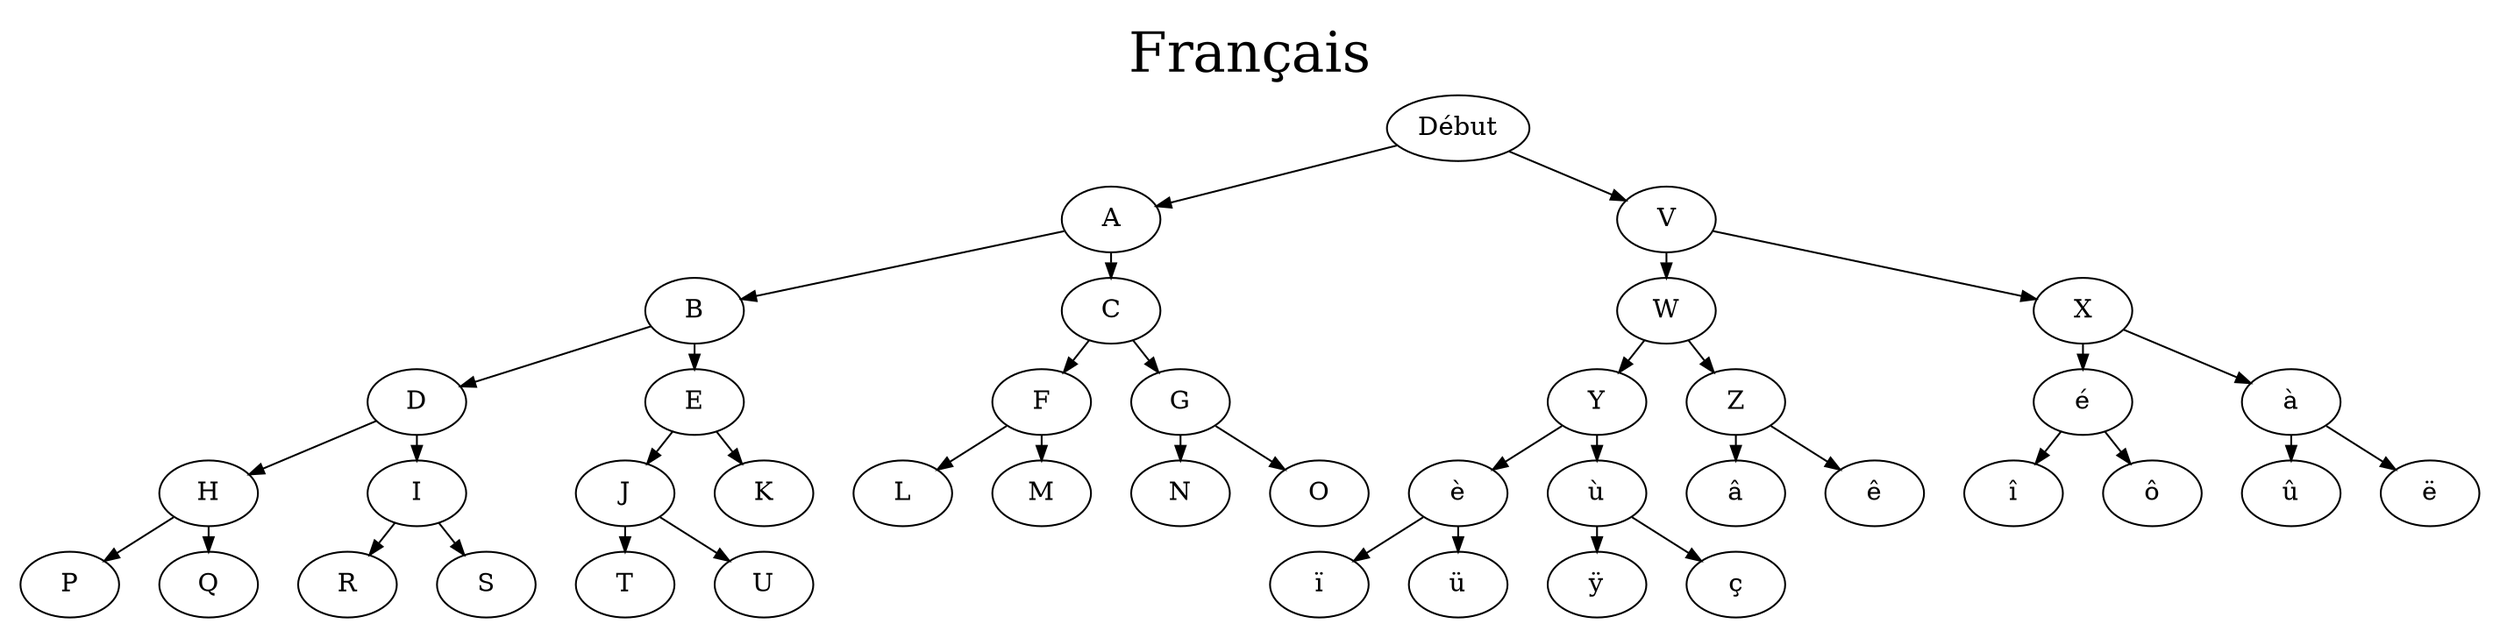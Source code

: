 digraph G {
    nodesep=0.3;
    ranksep=0.2;
    margin=0.1;
#    node [shape=circle];
    edge [arrowsize=0.8];

    graph [label="Français", labelloc=top, fontsize=30];



Début ->A
A ->B
A ->C
B ->D
B ->E
C ->F
C ->G
D ->H
D ->I
E ->J
E ->K
F ->L
F ->M
G ->N
G ->O
H ->P
H ->Q
I ->R
I ->S
J ->T
J ->U

Début ->V
V ->W
V ->X
W ->Y
W ->Z
X ->é
X ->à
Y ->è 
Y ->ù
Z ->â
Z ->ê
é ->î
é ->ô
à ->û
à ->ë
è ->ï
è ->ü
ù ->ÿ
ù ->ç

}
